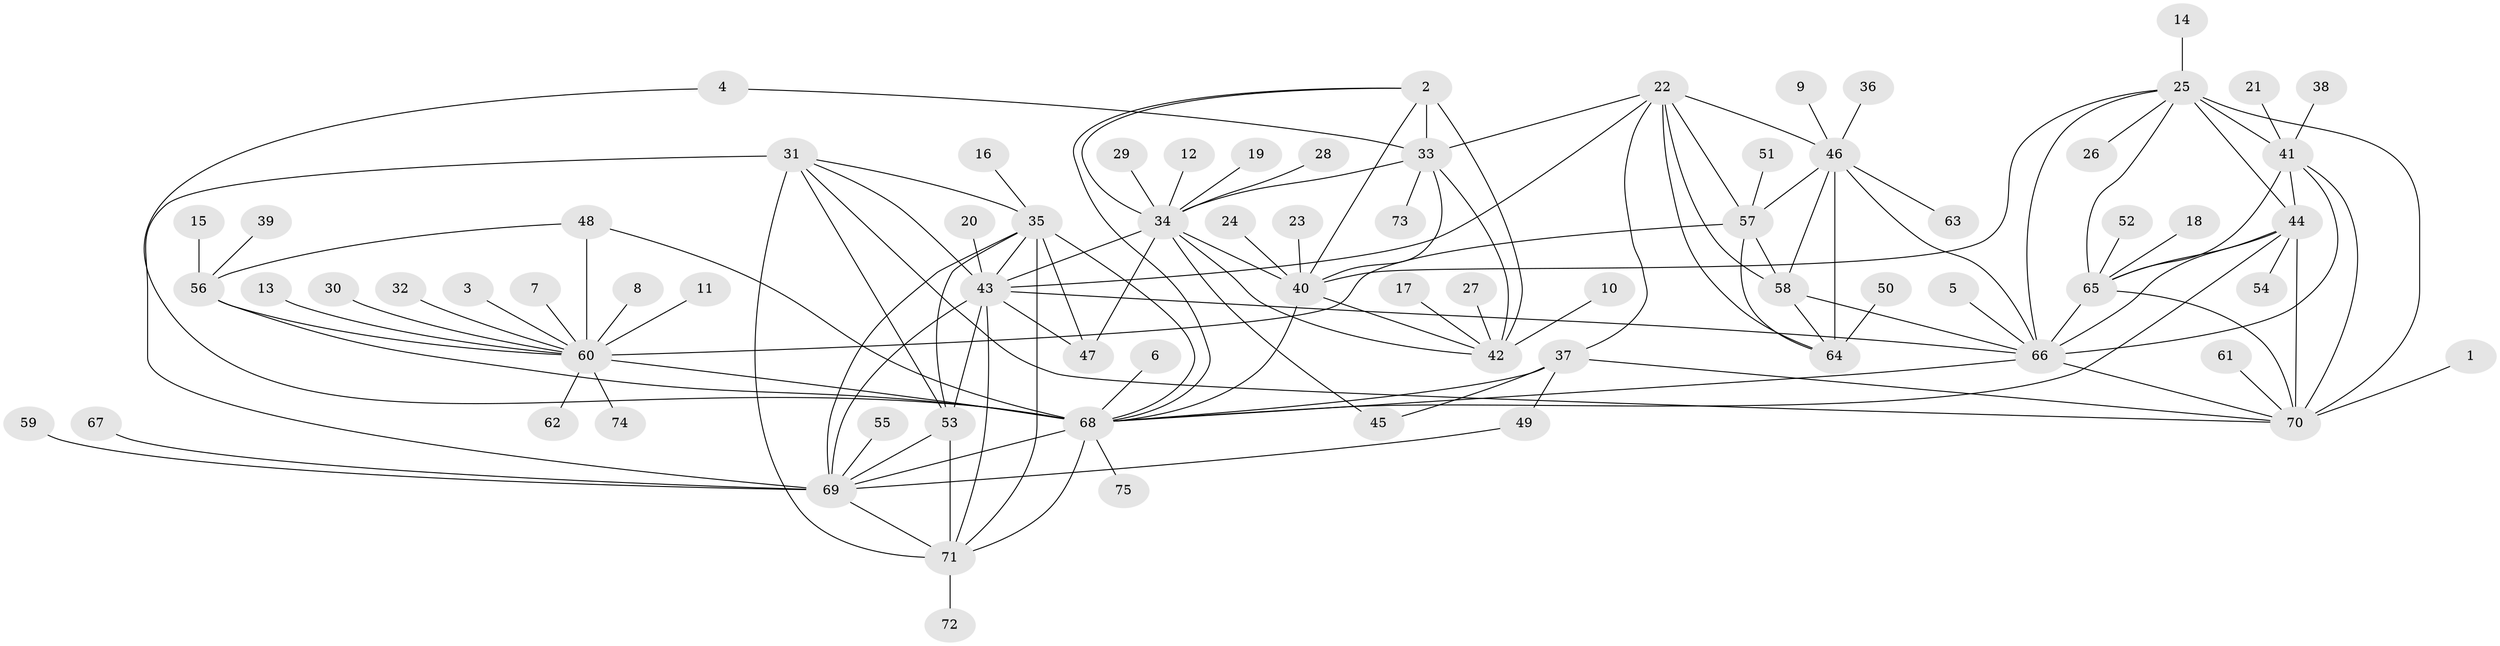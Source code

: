 // original degree distribution, {11: 0.0273972602739726, 8: 0.0410958904109589, 10: 0.0410958904109589, 14: 0.00684931506849315, 7: 0.03424657534246575, 16: 0.00684931506849315, 13: 0.00684931506849315, 9: 0.0684931506849315, 12: 0.00684931506849315, 1: 0.5616438356164384, 2: 0.1506849315068493, 3: 0.0410958904109589, 6: 0.00684931506849315}
// Generated by graph-tools (version 1.1) at 2025/50/03/09/25 03:50:35]
// undirected, 75 vertices, 128 edges
graph export_dot {
graph [start="1"]
  node [color=gray90,style=filled];
  1;
  2;
  3;
  4;
  5;
  6;
  7;
  8;
  9;
  10;
  11;
  12;
  13;
  14;
  15;
  16;
  17;
  18;
  19;
  20;
  21;
  22;
  23;
  24;
  25;
  26;
  27;
  28;
  29;
  30;
  31;
  32;
  33;
  34;
  35;
  36;
  37;
  38;
  39;
  40;
  41;
  42;
  43;
  44;
  45;
  46;
  47;
  48;
  49;
  50;
  51;
  52;
  53;
  54;
  55;
  56;
  57;
  58;
  59;
  60;
  61;
  62;
  63;
  64;
  65;
  66;
  67;
  68;
  69;
  70;
  71;
  72;
  73;
  74;
  75;
  1 -- 70 [weight=1.0];
  2 -- 33 [weight=4.0];
  2 -- 34 [weight=2.0];
  2 -- 40 [weight=2.0];
  2 -- 42 [weight=2.0];
  2 -- 68 [weight=1.0];
  3 -- 60 [weight=1.0];
  4 -- 33 [weight=1.0];
  4 -- 68 [weight=1.0];
  5 -- 66 [weight=1.0];
  6 -- 68 [weight=1.0];
  7 -- 60 [weight=1.0];
  8 -- 60 [weight=1.0];
  9 -- 46 [weight=1.0];
  10 -- 42 [weight=1.0];
  11 -- 60 [weight=1.0];
  12 -- 34 [weight=1.0];
  13 -- 60 [weight=1.0];
  14 -- 25 [weight=1.0];
  15 -- 56 [weight=1.0];
  16 -- 35 [weight=1.0];
  17 -- 42 [weight=1.0];
  18 -- 65 [weight=1.0];
  19 -- 34 [weight=1.0];
  20 -- 43 [weight=1.0];
  21 -- 41 [weight=1.0];
  22 -- 33 [weight=1.0];
  22 -- 37 [weight=1.0];
  22 -- 43 [weight=2.0];
  22 -- 46 [weight=3.0];
  22 -- 57 [weight=1.0];
  22 -- 58 [weight=1.0];
  22 -- 64 [weight=1.0];
  23 -- 40 [weight=1.0];
  24 -- 40 [weight=1.0];
  25 -- 26 [weight=1.0];
  25 -- 40 [weight=1.0];
  25 -- 41 [weight=2.0];
  25 -- 44 [weight=2.0];
  25 -- 65 [weight=2.0];
  25 -- 66 [weight=2.0];
  25 -- 70 [weight=2.0];
  27 -- 42 [weight=1.0];
  28 -- 34 [weight=1.0];
  29 -- 34 [weight=1.0];
  30 -- 60 [weight=1.0];
  31 -- 35 [weight=1.0];
  31 -- 43 [weight=1.0];
  31 -- 53 [weight=1.0];
  31 -- 69 [weight=2.0];
  31 -- 70 [weight=1.0];
  31 -- 71 [weight=1.0];
  32 -- 60 [weight=1.0];
  33 -- 34 [weight=2.0];
  33 -- 40 [weight=2.0];
  33 -- 42 [weight=2.0];
  33 -- 73 [weight=1.0];
  34 -- 40 [weight=1.0];
  34 -- 42 [weight=1.0];
  34 -- 43 [weight=2.0];
  34 -- 45 [weight=1.0];
  34 -- 47 [weight=1.0];
  35 -- 43 [weight=1.0];
  35 -- 47 [weight=1.0];
  35 -- 53 [weight=1.0];
  35 -- 68 [weight=1.0];
  35 -- 69 [weight=2.0];
  35 -- 71 [weight=1.0];
  36 -- 46 [weight=1.0];
  37 -- 45 [weight=1.0];
  37 -- 49 [weight=1.0];
  37 -- 68 [weight=1.0];
  37 -- 70 [weight=1.0];
  38 -- 41 [weight=1.0];
  39 -- 56 [weight=1.0];
  40 -- 42 [weight=1.0];
  40 -- 68 [weight=1.0];
  41 -- 44 [weight=1.0];
  41 -- 65 [weight=1.0];
  41 -- 66 [weight=1.0];
  41 -- 70 [weight=1.0];
  43 -- 47 [weight=1.0];
  43 -- 53 [weight=1.0];
  43 -- 66 [weight=1.0];
  43 -- 69 [weight=2.0];
  43 -- 71 [weight=1.0];
  44 -- 54 [weight=1.0];
  44 -- 65 [weight=1.0];
  44 -- 66 [weight=1.0];
  44 -- 68 [weight=1.0];
  44 -- 70 [weight=1.0];
  46 -- 57 [weight=3.0];
  46 -- 58 [weight=3.0];
  46 -- 63 [weight=1.0];
  46 -- 64 [weight=3.0];
  46 -- 66 [weight=1.0];
  48 -- 56 [weight=1.0];
  48 -- 60 [weight=3.0];
  48 -- 68 [weight=2.0];
  49 -- 69 [weight=1.0];
  50 -- 64 [weight=1.0];
  51 -- 57 [weight=1.0];
  52 -- 65 [weight=1.0];
  53 -- 69 [weight=2.0];
  53 -- 71 [weight=1.0];
  55 -- 69 [weight=1.0];
  56 -- 60 [weight=3.0];
  56 -- 68 [weight=2.0];
  57 -- 58 [weight=1.0];
  57 -- 60 [weight=1.0];
  57 -- 64 [weight=1.0];
  58 -- 64 [weight=1.0];
  58 -- 66 [weight=1.0];
  59 -- 69 [weight=1.0];
  60 -- 62 [weight=1.0];
  60 -- 68 [weight=6.0];
  60 -- 74 [weight=1.0];
  61 -- 70 [weight=1.0];
  65 -- 66 [weight=1.0];
  65 -- 70 [weight=1.0];
  66 -- 68 [weight=1.0];
  66 -- 70 [weight=1.0];
  67 -- 69 [weight=1.0];
  68 -- 69 [weight=1.0];
  68 -- 71 [weight=1.0];
  68 -- 75 [weight=1.0];
  69 -- 71 [weight=2.0];
  71 -- 72 [weight=1.0];
}
